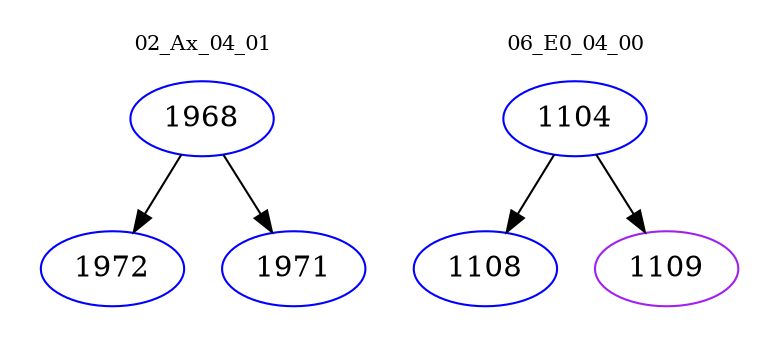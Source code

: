 digraph{
subgraph cluster_0 {
color = white
label = "02_Ax_04_01";
fontsize=10;
T0_1968 [label="1968", color="blue"]
T0_1968 -> T0_1972 [color="black"]
T0_1972 [label="1972", color="blue"]
T0_1968 -> T0_1971 [color="black"]
T0_1971 [label="1971", color="blue"]
}
subgraph cluster_1 {
color = white
label = "06_E0_04_00";
fontsize=10;
T1_1104 [label="1104", color="blue"]
T1_1104 -> T1_1108 [color="black"]
T1_1108 [label="1108", color="blue"]
T1_1104 -> T1_1109 [color="black"]
T1_1109 [label="1109", color="purple"]
}
}
